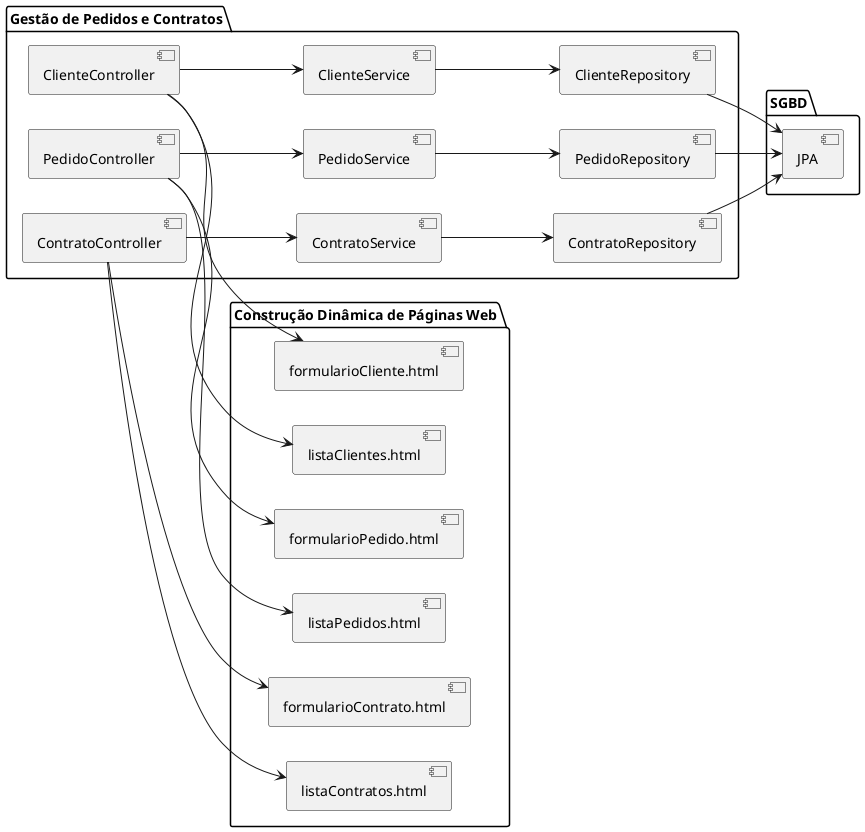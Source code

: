 @startuml

left to right direction
package "Gestão de Pedidos e Contratos" {
  [ClienteController]
  [PedidoController]
  [ContratoController]
  [ClienteService]
  [PedidoService]
  [ContratoService]
  [ClienteRepository]
  [PedidoRepository]
  [ContratoRepository]

}

package "SGBD"{
  [JPA]
 }

package "Construção Dinâmica de Páginas Web" {
  [formularioCliente.html]
  [listaClientes.html]
  [formularioPedido.html]
  [listaPedidos.html]
  [formularioContrato.html]
  [listaContratos.html]
}

[ClienteController] --> [ClienteService]
[PedidoController] --> [PedidoService]
[ContratoController] --> [ContratoService]

[ClienteService] --> [ClienteRepository]
[PedidoService] --> [PedidoRepository]
[ContratoService] --> [ContratoRepository]

[ClienteRepository] --> [JPA]
[PedidoRepository] --> [JPA]
[ContratoRepository] --> [JPA]

[ClienteController] --> [formularioCliente.html]
[ClienteController] --> [listaClientes.html]
[PedidoController] --> [formularioPedido.html]
[PedidoController] --> [listaPedidos.html]
[ContratoController] --> [formularioContrato.html]
[ContratoController] --> [listaContratos.html]

@enduml